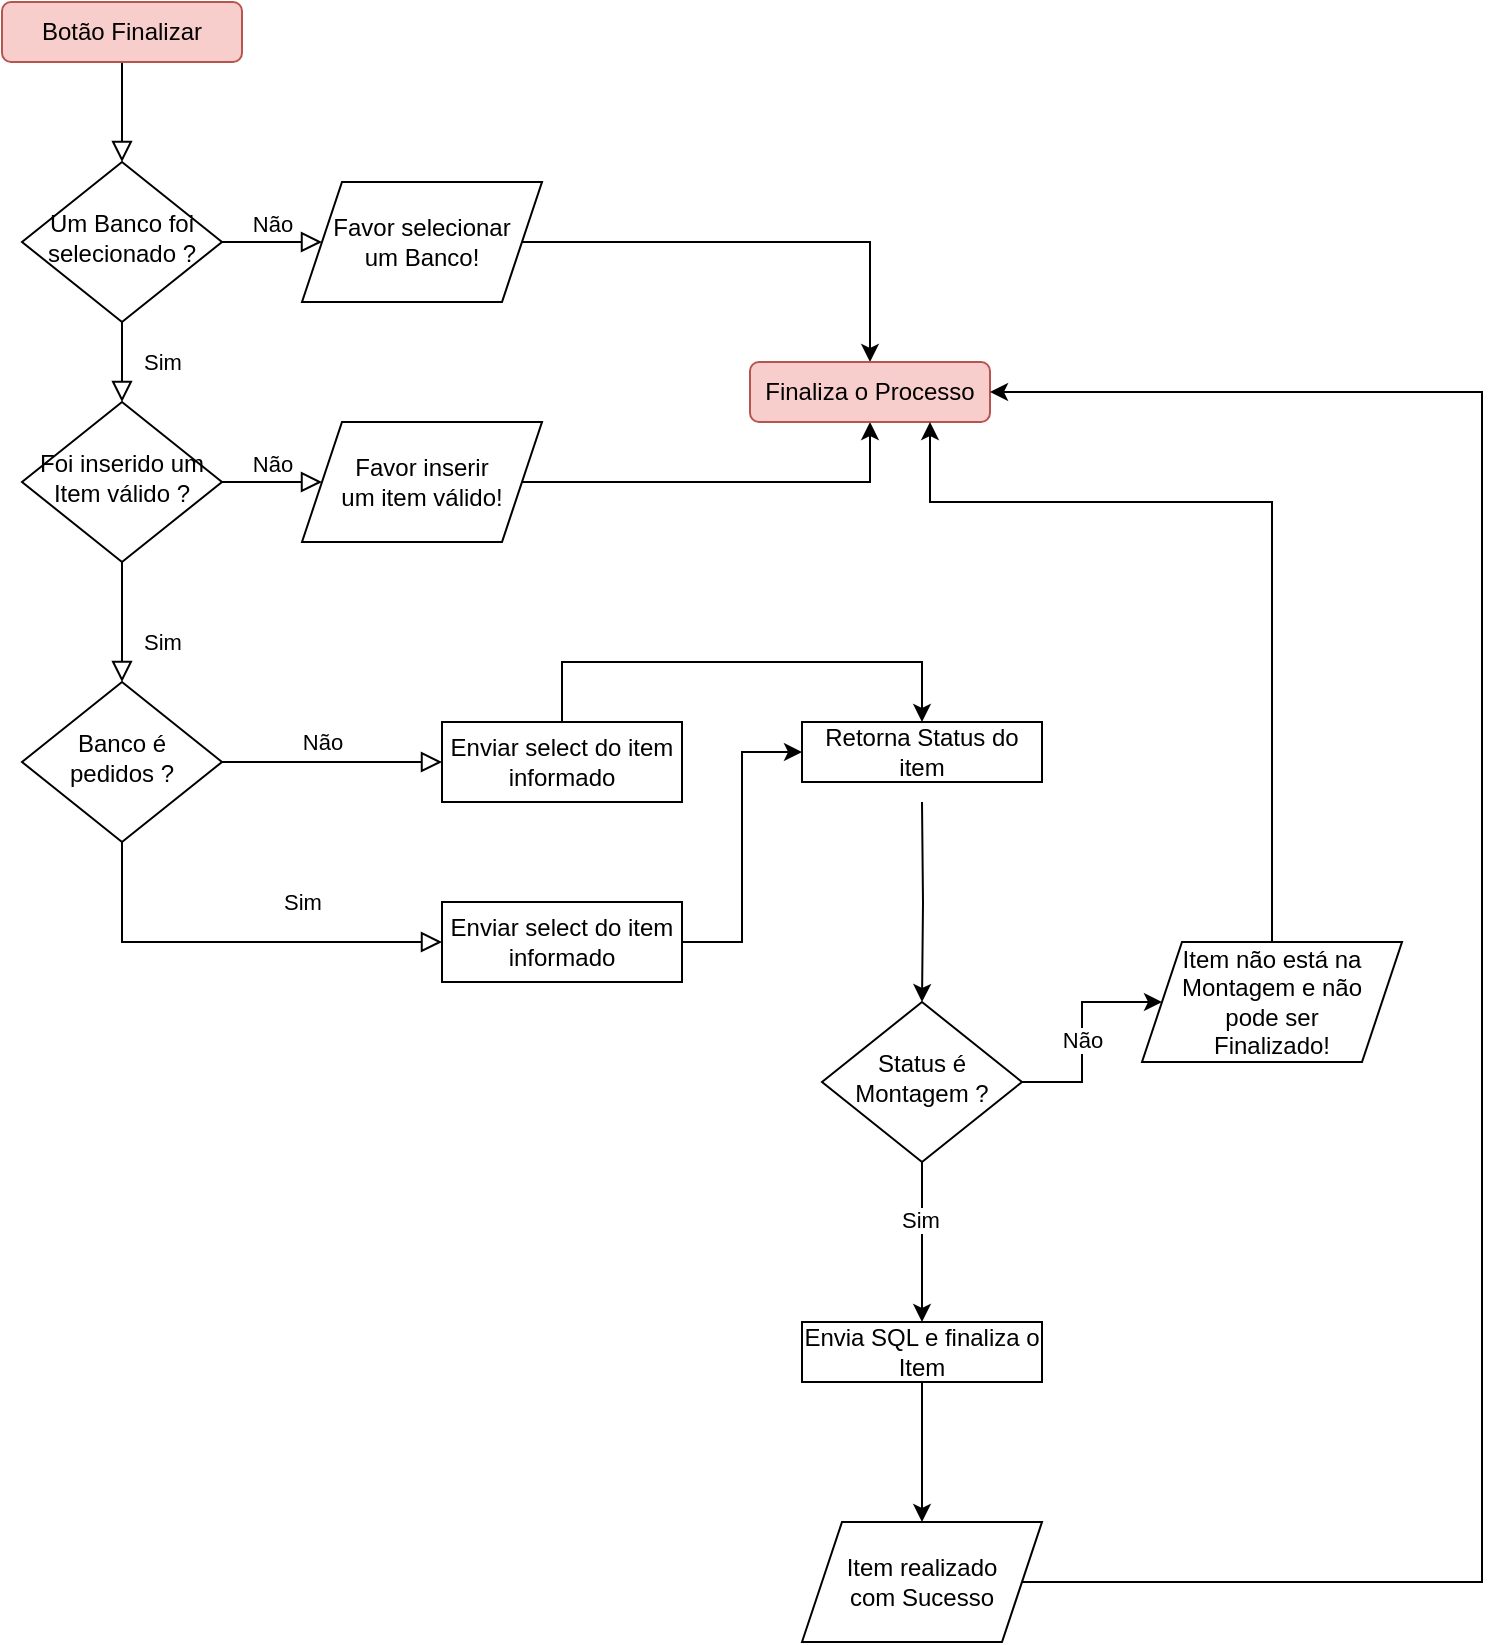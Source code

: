 <mxfile version="16.5.2" type="device"><diagram id="C5RBs43oDa-KdzZeNtuy" name="Page-1"><mxGraphModel dx="1497" dy="836" grid="1" gridSize="10" guides="1" tooltips="1" connect="1" arrows="1" fold="1" page="1" pageScale="1" pageWidth="827" pageHeight="1169" math="0" shadow="0"><root><mxCell id="WIyWlLk6GJQsqaUBKTNV-0"/><mxCell id="WIyWlLk6GJQsqaUBKTNV-1" parent="WIyWlLk6GJQsqaUBKTNV-0"/><mxCell id="WIyWlLk6GJQsqaUBKTNV-2" value="" style="rounded=0;html=1;jettySize=auto;orthogonalLoop=1;fontSize=11;endArrow=block;endFill=0;endSize=8;strokeWidth=1;shadow=0;labelBackgroundColor=none;edgeStyle=orthogonalEdgeStyle;" parent="WIyWlLk6GJQsqaUBKTNV-1" source="WIyWlLk6GJQsqaUBKTNV-3" target="WIyWlLk6GJQsqaUBKTNV-6" edge="1"><mxGeometry relative="1" as="geometry"/></mxCell><mxCell id="WIyWlLk6GJQsqaUBKTNV-3" value="Botão Finalizar" style="rounded=1;whiteSpace=wrap;html=1;fontSize=12;glass=0;strokeWidth=1;shadow=0;fillColor=#f8cecc;strokeColor=#b85450;" parent="WIyWlLk6GJQsqaUBKTNV-1" vertex="1"><mxGeometry x="40" y="20" width="120" height="30" as="geometry"/></mxCell><mxCell id="WIyWlLk6GJQsqaUBKTNV-4" value="Sim" style="rounded=0;html=1;jettySize=auto;orthogonalLoop=1;fontSize=11;endArrow=block;endFill=0;endSize=8;strokeWidth=1;shadow=0;labelBackgroundColor=none;edgeStyle=orthogonalEdgeStyle;" parent="WIyWlLk6GJQsqaUBKTNV-1" source="WIyWlLk6GJQsqaUBKTNV-6" target="WIyWlLk6GJQsqaUBKTNV-10" edge="1"><mxGeometry y="20" relative="1" as="geometry"><mxPoint as="offset"/></mxGeometry></mxCell><mxCell id="WIyWlLk6GJQsqaUBKTNV-5" value="Não" style="edgeStyle=orthogonalEdgeStyle;rounded=0;html=1;jettySize=auto;orthogonalLoop=1;fontSize=11;endArrow=block;endFill=0;endSize=8;strokeWidth=1;shadow=0;labelBackgroundColor=none;" parent="WIyWlLk6GJQsqaUBKTNV-1" source="WIyWlLk6GJQsqaUBKTNV-6" edge="1"><mxGeometry y="10" relative="1" as="geometry"><mxPoint as="offset"/><mxPoint x="200" y="140" as="targetPoint"/></mxGeometry></mxCell><mxCell id="WIyWlLk6GJQsqaUBKTNV-6" value="Um Banco foi selecionado ?" style="rhombus;whiteSpace=wrap;html=1;shadow=0;fontFamily=Helvetica;fontSize=12;align=center;strokeWidth=1;spacing=6;spacingTop=-4;" parent="WIyWlLk6GJQsqaUBKTNV-1" vertex="1"><mxGeometry x="50" y="100" width="100" height="80" as="geometry"/></mxCell><mxCell id="WIyWlLk6GJQsqaUBKTNV-8" value="Sim" style="rounded=0;html=1;jettySize=auto;orthogonalLoop=1;fontSize=11;endArrow=block;endFill=0;endSize=8;strokeWidth=1;shadow=0;labelBackgroundColor=none;edgeStyle=orthogonalEdgeStyle;entryX=0.5;entryY=0;entryDx=0;entryDy=0;" parent="WIyWlLk6GJQsqaUBKTNV-1" source="WIyWlLk6GJQsqaUBKTNV-10" target="tXvWVpHnJBu-AbqxGTOR-2" edge="1"><mxGeometry x="0.333" y="20" relative="1" as="geometry"><mxPoint as="offset"/><mxPoint x="100" y="360" as="targetPoint"/></mxGeometry></mxCell><mxCell id="WIyWlLk6GJQsqaUBKTNV-9" value="Não" style="edgeStyle=orthogonalEdgeStyle;rounded=0;html=1;jettySize=auto;orthogonalLoop=1;fontSize=11;endArrow=block;endFill=0;endSize=8;strokeWidth=1;shadow=0;labelBackgroundColor=none;entryX=0;entryY=0.5;entryDx=0;entryDy=0;" parent="WIyWlLk6GJQsqaUBKTNV-1" source="WIyWlLk6GJQsqaUBKTNV-10" edge="1"><mxGeometry y="10" relative="1" as="geometry"><mxPoint as="offset"/><mxPoint x="200" y="260" as="targetPoint"/></mxGeometry></mxCell><mxCell id="WIyWlLk6GJQsqaUBKTNV-10" value="Foi inserido um Item válido ?" style="rhombus;whiteSpace=wrap;html=1;shadow=0;fontFamily=Helvetica;fontSize=12;align=center;strokeWidth=1;spacing=6;spacingTop=-4;" parent="WIyWlLk6GJQsqaUBKTNV-1" vertex="1"><mxGeometry x="50" y="220" width="100" height="80" as="geometry"/></mxCell><mxCell id="tXvWVpHnJBu-AbqxGTOR-0" value="Sim" style="rounded=0;html=1;jettySize=auto;orthogonalLoop=1;fontSize=11;endArrow=block;endFill=0;endSize=8;strokeWidth=1;shadow=0;labelBackgroundColor=none;edgeStyle=orthogonalEdgeStyle;entryX=0;entryY=0.5;entryDx=0;entryDy=0;" edge="1" parent="WIyWlLk6GJQsqaUBKTNV-1" source="tXvWVpHnJBu-AbqxGTOR-2" target="tXvWVpHnJBu-AbqxGTOR-19"><mxGeometry x="0.333" y="20" relative="1" as="geometry"><mxPoint as="offset"/><mxPoint x="230" y="510" as="targetPoint"/><Array as="points"><mxPoint x="100" y="490"/></Array></mxGeometry></mxCell><mxCell id="tXvWVpHnJBu-AbqxGTOR-1" value="Não" style="edgeStyle=orthogonalEdgeStyle;rounded=0;html=1;jettySize=auto;orthogonalLoop=1;fontSize=11;endArrow=block;endFill=0;endSize=8;strokeWidth=1;shadow=0;labelBackgroundColor=none;entryX=0;entryY=0.5;entryDx=0;entryDy=0;" edge="1" parent="WIyWlLk6GJQsqaUBKTNV-1" source="tXvWVpHnJBu-AbqxGTOR-2" target="tXvWVpHnJBu-AbqxGTOR-16"><mxGeometry x="-0.091" y="10" relative="1" as="geometry"><mxPoint as="offset"/><mxPoint x="260" y="400" as="targetPoint"/><Array as="points"><mxPoint x="240" y="400"/><mxPoint x="240" y="400"/></Array></mxGeometry></mxCell><mxCell id="tXvWVpHnJBu-AbqxGTOR-2" value="Banco é &lt;br&gt;pedidos ?" style="rhombus;whiteSpace=wrap;html=1;shadow=0;fontFamily=Helvetica;fontSize=12;align=center;strokeWidth=1;spacing=6;spacingTop=-4;" vertex="1" parent="WIyWlLk6GJQsqaUBKTNV-1"><mxGeometry x="50" y="360" width="100" height="80" as="geometry"/></mxCell><mxCell id="tXvWVpHnJBu-AbqxGTOR-8" style="edgeStyle=orthogonalEdgeStyle;rounded=0;orthogonalLoop=1;jettySize=auto;html=1;entryX=0.5;entryY=0;entryDx=0;entryDy=0;exitX=0.5;exitY=0;exitDx=0;exitDy=0;" edge="1" parent="WIyWlLk6GJQsqaUBKTNV-1" source="tXvWVpHnJBu-AbqxGTOR-16" target="tXvWVpHnJBu-AbqxGTOR-23"><mxGeometry relative="1" as="geometry"><mxPoint x="325" y="380" as="sourcePoint"/><mxPoint x="545" y="380" as="targetPoint"/><Array as="points"><mxPoint x="320" y="350"/><mxPoint x="500" y="350"/></Array></mxGeometry></mxCell><mxCell id="tXvWVpHnJBu-AbqxGTOR-9" style="edgeStyle=orthogonalEdgeStyle;rounded=0;orthogonalLoop=1;jettySize=auto;html=1;entryX=0;entryY=0.5;entryDx=0;entryDy=0;exitX=1;exitY=0.5;exitDx=0;exitDy=0;" edge="1" parent="WIyWlLk6GJQsqaUBKTNV-1" source="tXvWVpHnJBu-AbqxGTOR-19" target="tXvWVpHnJBu-AbqxGTOR-23"><mxGeometry relative="1" as="geometry"><mxPoint x="390" y="510" as="sourcePoint"/><mxPoint x="480" y="400" as="targetPoint"/></mxGeometry></mxCell><mxCell id="tXvWVpHnJBu-AbqxGTOR-11" style="edgeStyle=orthogonalEdgeStyle;rounded=0;orthogonalLoop=1;jettySize=auto;html=1;entryX=0.5;entryY=0;entryDx=0;entryDy=0;" edge="1" parent="WIyWlLk6GJQsqaUBKTNV-1" target="tXvWVpHnJBu-AbqxGTOR-10"><mxGeometry relative="1" as="geometry"><mxPoint x="500" y="420" as="sourcePoint"/></mxGeometry></mxCell><mxCell id="tXvWVpHnJBu-AbqxGTOR-12" style="edgeStyle=orthogonalEdgeStyle;rounded=0;orthogonalLoop=1;jettySize=auto;html=1;entryX=0;entryY=0.5;entryDx=0;entryDy=0;" edge="1" parent="WIyWlLk6GJQsqaUBKTNV-1" source="tXvWVpHnJBu-AbqxGTOR-10" target="tXvWVpHnJBu-AbqxGTOR-25"><mxGeometry relative="1" as="geometry"><mxPoint x="670" y="520" as="targetPoint"/></mxGeometry></mxCell><mxCell id="tXvWVpHnJBu-AbqxGTOR-13" value="Não" style="edgeLabel;html=1;align=center;verticalAlign=middle;resizable=0;points=[];" vertex="1" connectable="0" parent="tXvWVpHnJBu-AbqxGTOR-12"><mxGeometry x="-0.244" relative="1" as="geometry"><mxPoint y="-10" as="offset"/></mxGeometry></mxCell><mxCell id="tXvWVpHnJBu-AbqxGTOR-27" style="edgeStyle=orthogonalEdgeStyle;rounded=0;orthogonalLoop=1;jettySize=auto;html=1;" edge="1" parent="WIyWlLk6GJQsqaUBKTNV-1" source="tXvWVpHnJBu-AbqxGTOR-10"><mxGeometry relative="1" as="geometry"><mxPoint x="500" y="680" as="targetPoint"/></mxGeometry></mxCell><mxCell id="tXvWVpHnJBu-AbqxGTOR-28" value="Sim" style="edgeLabel;html=1;align=center;verticalAlign=middle;resizable=0;points=[];" vertex="1" connectable="0" parent="tXvWVpHnJBu-AbqxGTOR-27"><mxGeometry x="-0.283" y="-1" relative="1" as="geometry"><mxPoint as="offset"/></mxGeometry></mxCell><mxCell id="tXvWVpHnJBu-AbqxGTOR-10" value="Status é Montagem ?" style="rhombus;whiteSpace=wrap;html=1;shadow=0;fontFamily=Helvetica;fontSize=12;align=center;strokeWidth=1;spacing=6;spacingTop=-4;" vertex="1" parent="WIyWlLk6GJQsqaUBKTNV-1"><mxGeometry x="450" y="520" width="100" height="80" as="geometry"/></mxCell><mxCell id="tXvWVpHnJBu-AbqxGTOR-16" value="&lt;span&gt;Enviar select do item informado&lt;/span&gt;" style="rounded=0;whiteSpace=wrap;html=1;" vertex="1" parent="WIyWlLk6GJQsqaUBKTNV-1"><mxGeometry x="260" y="380" width="120" height="40" as="geometry"/></mxCell><mxCell id="tXvWVpHnJBu-AbqxGTOR-21" style="edgeStyle=orthogonalEdgeStyle;rounded=0;orthogonalLoop=1;jettySize=auto;html=1;entryX=0.5;entryY=0;entryDx=0;entryDy=0;" edge="1" parent="WIyWlLk6GJQsqaUBKTNV-1" source="tXvWVpHnJBu-AbqxGTOR-17" target="tXvWVpHnJBu-AbqxGTOR-20"><mxGeometry relative="1" as="geometry"/></mxCell><mxCell id="tXvWVpHnJBu-AbqxGTOR-17" value="&lt;span&gt;Favor selecionar&lt;br&gt;um Banco!&lt;/span&gt;" style="shape=parallelogram;perimeter=parallelogramPerimeter;whiteSpace=wrap;html=1;fixedSize=1;" vertex="1" parent="WIyWlLk6GJQsqaUBKTNV-1"><mxGeometry x="190" y="110" width="120" height="60" as="geometry"/></mxCell><mxCell id="tXvWVpHnJBu-AbqxGTOR-22" style="edgeStyle=orthogonalEdgeStyle;rounded=0;orthogonalLoop=1;jettySize=auto;html=1;entryX=0.5;entryY=1;entryDx=0;entryDy=0;" edge="1" parent="WIyWlLk6GJQsqaUBKTNV-1" source="tXvWVpHnJBu-AbqxGTOR-18" target="tXvWVpHnJBu-AbqxGTOR-20"><mxGeometry relative="1" as="geometry"/></mxCell><mxCell id="tXvWVpHnJBu-AbqxGTOR-18" value="Favor inserir&lt;br&gt;um item válido!" style="shape=parallelogram;perimeter=parallelogramPerimeter;whiteSpace=wrap;html=1;fixedSize=1;" vertex="1" parent="WIyWlLk6GJQsqaUBKTNV-1"><mxGeometry x="190" y="230" width="120" height="60" as="geometry"/></mxCell><mxCell id="tXvWVpHnJBu-AbqxGTOR-19" value="&lt;span&gt;Enviar select do item informado&lt;/span&gt;" style="rounded=0;whiteSpace=wrap;html=1;" vertex="1" parent="WIyWlLk6GJQsqaUBKTNV-1"><mxGeometry x="260" y="470" width="120" height="40" as="geometry"/></mxCell><mxCell id="tXvWVpHnJBu-AbqxGTOR-20" value="Finaliza o Processo" style="rounded=1;whiteSpace=wrap;html=1;fillColor=#f8cecc;strokeColor=#b85450;" vertex="1" parent="WIyWlLk6GJQsqaUBKTNV-1"><mxGeometry x="414" y="200" width="120" height="30" as="geometry"/></mxCell><mxCell id="tXvWVpHnJBu-AbqxGTOR-23" value="Retorna Status do item" style="rounded=0;whiteSpace=wrap;html=1;" vertex="1" parent="WIyWlLk6GJQsqaUBKTNV-1"><mxGeometry x="440" y="380" width="120" height="30" as="geometry"/></mxCell><mxCell id="tXvWVpHnJBu-AbqxGTOR-26" style="edgeStyle=orthogonalEdgeStyle;rounded=0;orthogonalLoop=1;jettySize=auto;html=1;entryX=0.75;entryY=1;entryDx=0;entryDy=0;exitX=0.5;exitY=0;exitDx=0;exitDy=0;" edge="1" parent="WIyWlLk6GJQsqaUBKTNV-1" source="tXvWVpHnJBu-AbqxGTOR-25" target="tXvWVpHnJBu-AbqxGTOR-20"><mxGeometry relative="1" as="geometry"><Array as="points"><mxPoint x="675" y="270"/><mxPoint x="504" y="270"/></Array></mxGeometry></mxCell><mxCell id="tXvWVpHnJBu-AbqxGTOR-25" value="Item não está na Montagem e não &lt;br&gt;pode ser &lt;br&gt;Finalizado!" style="shape=parallelogram;perimeter=parallelogramPerimeter;whiteSpace=wrap;html=1;fixedSize=1;" vertex="1" parent="WIyWlLk6GJQsqaUBKTNV-1"><mxGeometry x="610" y="490" width="130" height="60" as="geometry"/></mxCell><mxCell id="tXvWVpHnJBu-AbqxGTOR-33" style="edgeStyle=orthogonalEdgeStyle;rounded=0;orthogonalLoop=1;jettySize=auto;html=1;entryX=1;entryY=0.5;entryDx=0;entryDy=0;" edge="1" parent="WIyWlLk6GJQsqaUBKTNV-1" source="tXvWVpHnJBu-AbqxGTOR-29" target="tXvWVpHnJBu-AbqxGTOR-20"><mxGeometry relative="1" as="geometry"><mxPoint x="770" y="660" as="targetPoint"/><Array as="points"><mxPoint x="780" y="810"/><mxPoint x="780" y="215"/></Array></mxGeometry></mxCell><mxCell id="tXvWVpHnJBu-AbqxGTOR-29" value="Item realizado &lt;br&gt;com Sucesso" style="shape=parallelogram;perimeter=parallelogramPerimeter;whiteSpace=wrap;html=1;fixedSize=1;" vertex="1" parent="WIyWlLk6GJQsqaUBKTNV-1"><mxGeometry x="440" y="780" width="120" height="60" as="geometry"/></mxCell><mxCell id="tXvWVpHnJBu-AbqxGTOR-31" style="edgeStyle=orthogonalEdgeStyle;rounded=0;orthogonalLoop=1;jettySize=auto;html=1;entryX=0.5;entryY=0;entryDx=0;entryDy=0;" edge="1" parent="WIyWlLk6GJQsqaUBKTNV-1" source="tXvWVpHnJBu-AbqxGTOR-30" target="tXvWVpHnJBu-AbqxGTOR-29"><mxGeometry relative="1" as="geometry"/></mxCell><mxCell id="tXvWVpHnJBu-AbqxGTOR-30" value="Envia SQL e finaliza o Item" style="rounded=0;whiteSpace=wrap;html=1;" vertex="1" parent="WIyWlLk6GJQsqaUBKTNV-1"><mxGeometry x="440" y="680" width="120" height="30" as="geometry"/></mxCell></root></mxGraphModel></diagram></mxfile>
